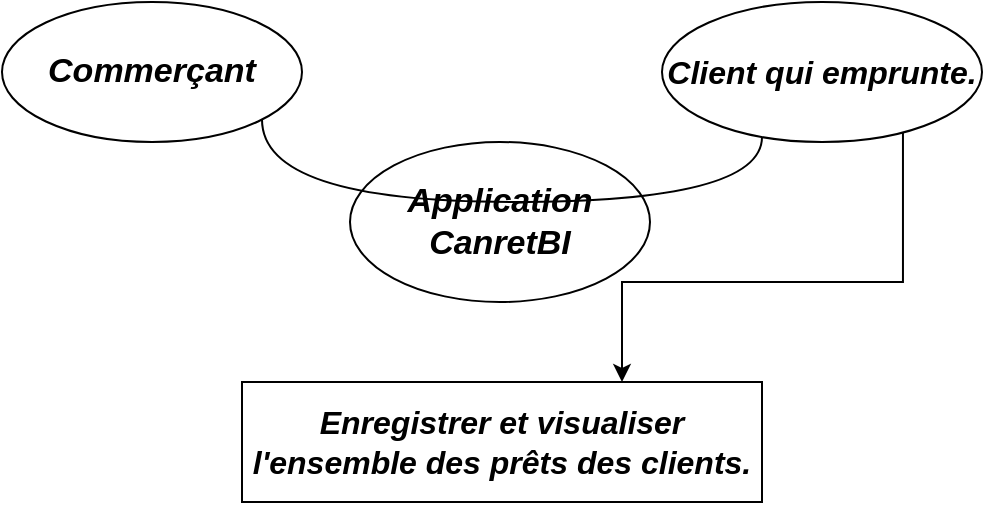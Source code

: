 <mxfile>
    <diagram id="UmqfEKX8tltaEJ33Gwio" name="Page-1">
        <mxGraphModel dx="734" dy="469" grid="1" gridSize="10" guides="1" tooltips="1" connect="1" arrows="1" fold="1" page="1" pageScale="1" pageWidth="827" pageHeight="1169" math="0" shadow="0">
            <root>
                <mxCell id="0"/>
                <mxCell id="1" parent="0"/>
                <mxCell id="2" value="&lt;font size=&quot;1&quot;&gt;&lt;b&gt;&lt;i style=&quot;font-size: 16px&quot;&gt;Enregistrer et visualiser l'ensemble des prêts des clients.&lt;/i&gt;&lt;/b&gt;&lt;/font&gt;" style="whiteSpace=wrap;html=1;align=center;verticalAlign=middle;treeFolding=1;treeMoving=1;newEdgeStyle={&quot;edgeStyle&quot;:&quot;elbowEdgeStyle&quot;,&quot;startArrow&quot;:&quot;none&quot;,&quot;endArrow&quot;:&quot;none&quot;};" parent="1" vertex="1">
                    <mxGeometry x="210" y="280" width="260" height="60" as="geometry"/>
                </mxCell>
                <mxCell id="3" value="" style="edgeStyle=elbowEdgeStyle;elbow=vertical;startArrow=none;endArrow=classic;rounded=0;exitX=0.753;exitY=0.925;exitDx=0;exitDy=0;exitPerimeter=0;startFill=0;endFill=1;" parent="1" source="6" target="2" edge="1">
                    <mxGeometry relative="1" as="geometry">
                        <mxPoint x="500" y="120" as="sourcePoint"/>
                        <Array as="points">
                            <mxPoint x="400" y="230"/>
                            <mxPoint x="320" y="270"/>
                            <mxPoint x="430" y="130"/>
                            <mxPoint x="350" y="240"/>
                            <mxPoint x="300" y="230"/>
                            <mxPoint x="350" y="250"/>
                        </Array>
                    </mxGeometry>
                </mxCell>
                <mxCell id="4" value="&lt;b&gt;&lt;i&gt;&lt;font style=&quot;font-size: 17px&quot;&gt;Commerçant&lt;/font&gt;&lt;/i&gt;&lt;/b&gt;" style="ellipse;whiteSpace=wrap;html=1;align=center;newEdgeStyle={&quot;edgeStyle&quot;:&quot;entityRelationEdgeStyle&quot;,&quot;startArrow&quot;:&quot;none&quot;,&quot;endArrow&quot;:&quot;none&quot;,&quot;segment&quot;:10,&quot;curved&quot;:1};treeFolding=1;treeMoving=1;" parent="1" vertex="1">
                    <mxGeometry x="90" y="90" width="150" height="70" as="geometry"/>
                </mxCell>
                <mxCell id="5" value="&lt;font style=&quot;font-size: 17px&quot;&gt;&lt;b&gt;&lt;i&gt;Application CanretBI&lt;/i&gt;&lt;/b&gt;&lt;/font&gt;" style="ellipse;whiteSpace=wrap;html=1;align=center;newEdgeStyle={&quot;edgeStyle&quot;:&quot;entityRelationEdgeStyle&quot;,&quot;startArrow&quot;:&quot;none&quot;,&quot;endArrow&quot;:&quot;none&quot;,&quot;segment&quot;:10,&quot;curved&quot;:1};treeFolding=1;treeMoving=1;" parent="1" vertex="1">
                    <mxGeometry x="264" y="160" width="150" height="80" as="geometry"/>
                </mxCell>
                <mxCell id="6" value="&lt;font style=&quot;font-size: 16px&quot;&gt;&lt;b&gt;&lt;i&gt;Client qui emprunte.&lt;/i&gt;&lt;/b&gt;&lt;/font&gt;" style="ellipse;whiteSpace=wrap;html=1;align=center;newEdgeStyle={&quot;edgeStyle&quot;:&quot;entityRelationEdgeStyle&quot;,&quot;startArrow&quot;:&quot;none&quot;,&quot;endArrow&quot;:&quot;none&quot;,&quot;segment&quot;:10,&quot;curved&quot;:1};treeFolding=1;treeMoving=1;" parent="1" vertex="1">
                    <mxGeometry x="420" y="90" width="160" height="70" as="geometry"/>
                </mxCell>
                <mxCell id="11" value="" style="edgeStyle=orthogonalEdgeStyle;elbow=horizontal;endArrow=none;html=1;curved=1;endFill=0;" parent="1" source="4" target="6" edge="1">
                    <mxGeometry width="50" height="50" relative="1" as="geometry">
                        <mxPoint x="220" y="130" as="sourcePoint"/>
                        <mxPoint x="390" y="100" as="targetPoint"/>
                        <Array as="points">
                            <mxPoint x="220" y="190"/>
                            <mxPoint x="470" y="190"/>
                        </Array>
                    </mxGeometry>
                </mxCell>
            </root>
        </mxGraphModel>
    </diagram>
</mxfile>
